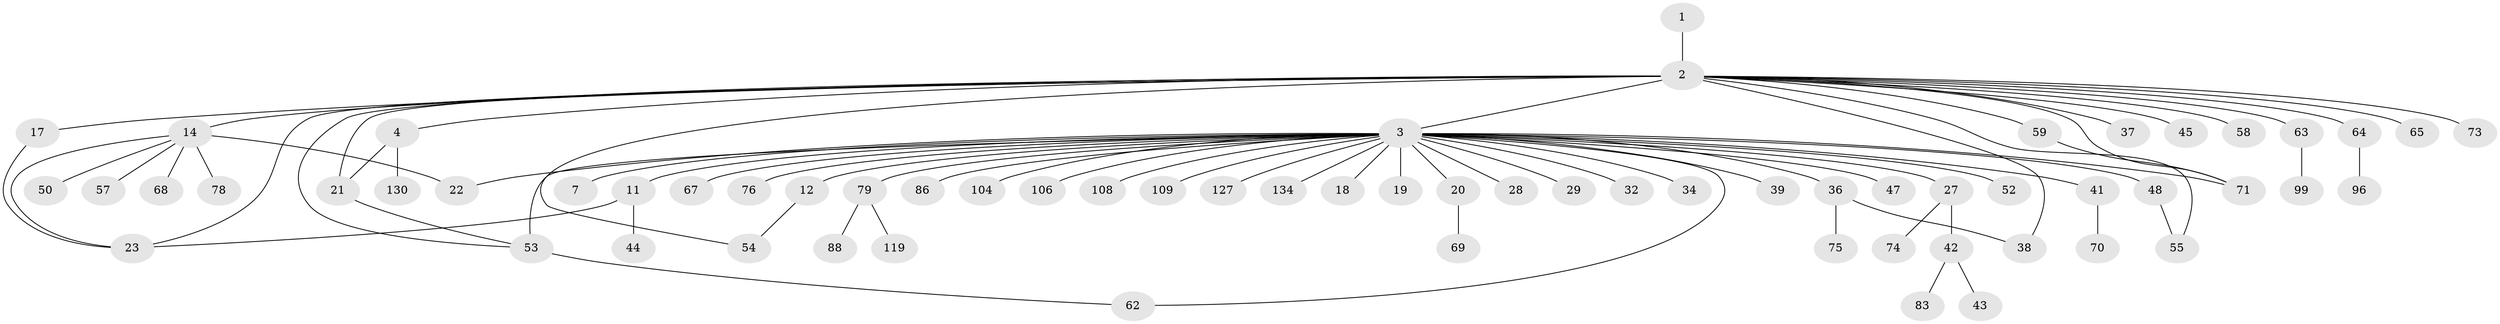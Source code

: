 // original degree distribution, {2: 0.2222222222222222, 17: 0.007407407407407408, 27: 0.007407407407407408, 4: 0.02962962962962963, 6: 0.014814814814814815, 9: 0.022222222222222223, 3: 0.08148148148148149, 1: 0.5555555555555556, 10: 0.007407407407407408, 5: 0.037037037037037035, 7: 0.014814814814814815}
// Generated by graph-tools (version 1.1) at 2025/14/03/09/25 04:14:22]
// undirected, 67 vertices, 79 edges
graph export_dot {
graph [start="1"]
  node [color=gray90,style=filled];
  1 [super="+126"];
  2 [super="+9+31+13+16+60+94+107+135+77"];
  3 [super="+51+5+15+10+30+46"];
  4 [super="+81"];
  7 [super="+66"];
  11 [super="+85"];
  12 [super="+93"];
  14 [super="+35"];
  17;
  18 [super="+82"];
  19;
  20;
  21 [super="+40"];
  22;
  23 [super="+33+113+95"];
  27 [super="+61+49"];
  28;
  29;
  32;
  34;
  36;
  37;
  38;
  39 [super="+129"];
  41;
  42;
  43;
  44;
  45 [super="+98"];
  47;
  48;
  50 [super="+91"];
  52;
  53 [super="+121"];
  54;
  55;
  57 [super="+92+124"];
  58 [super="+84"];
  59 [super="+72"];
  62;
  63;
  64;
  65;
  67;
  68;
  69;
  70;
  71 [super="+112+97"];
  73 [super="+115"];
  74;
  75;
  76;
  78;
  79;
  83 [super="+128"];
  86;
  88;
  96 [super="+105"];
  99;
  104;
  106;
  108;
  109;
  119;
  127;
  130;
  134;
  1 -- 2;
  2 -- 3 [weight=3];
  2 -- 4;
  2 -- 14 [weight=2];
  2 -- 17;
  2 -- 54;
  2 -- 71;
  2 -- 73;
  2 -- 58;
  2 -- 23;
  2 -- 38;
  2 -- 45;
  2 -- 53;
  2 -- 59;
  2 -- 63;
  2 -- 64;
  2 -- 65;
  2 -- 37;
  2 -- 21;
  2 -- 55;
  3 -- 7;
  3 -- 11;
  3 -- 12;
  3 -- 29;
  3 -- 41;
  3 -- 53 [weight=3];
  3 -- 62;
  3 -- 67;
  3 -- 76;
  3 -- 86;
  3 -- 104;
  3 -- 106;
  3 -- 108;
  3 -- 109;
  3 -- 127;
  3 -- 134;
  3 -- 39 [weight=2];
  3 -- 18;
  3 -- 19;
  3 -- 20;
  3 -- 22;
  3 -- 27;
  3 -- 28;
  3 -- 32;
  3 -- 36;
  3 -- 47;
  3 -- 48;
  3 -- 52;
  3 -- 34;
  3 -- 79;
  3 -- 71;
  4 -- 21;
  4 -- 130;
  11 -- 44;
  11 -- 23;
  12 -- 54;
  14 -- 22;
  14 -- 50;
  14 -- 57;
  14 -- 68;
  14 -- 78;
  14 -- 23;
  17 -- 23;
  20 -- 69;
  21 -- 53;
  27 -- 42 [weight=2];
  27 -- 74;
  36 -- 38;
  36 -- 75;
  41 -- 70;
  42 -- 43;
  42 -- 83;
  48 -- 55;
  53 -- 62;
  59 -- 71;
  63 -- 99;
  64 -- 96;
  79 -- 88;
  79 -- 119;
}
